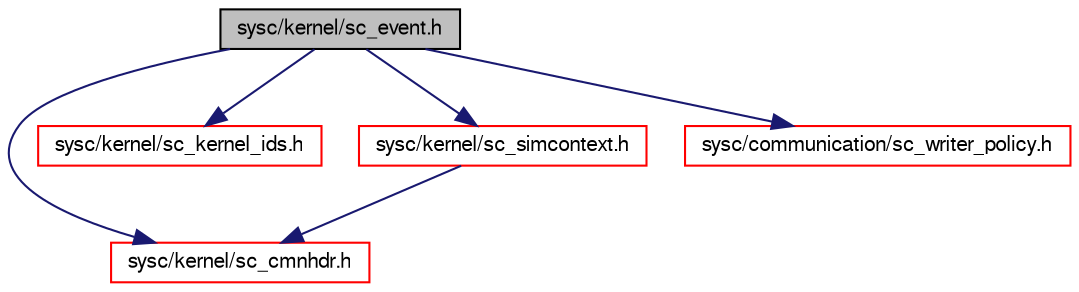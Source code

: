 digraph G
{
  edge [fontname="FreeSans",fontsize="10",labelfontname="FreeSans",labelfontsize="10"];
  node [fontname="FreeSans",fontsize="10",shape=record];
  Node1 [label="sysc/kernel/sc_event.h",height=0.2,width=0.4,color="black", fillcolor="grey75", style="filled" fontcolor="black"];
  Node1 -> Node2 [color="midnightblue",fontsize="10",style="solid",fontname="FreeSans"];
  Node2 [label="sysc/kernel/sc_cmnhdr.h",height=0.2,width=0.4,color="red", fillcolor="white", style="filled",URL="$a00343.html"];
  Node1 -> Node3 [color="midnightblue",fontsize="10",style="solid",fontname="FreeSans"];
  Node3 [label="sysc/kernel/sc_kernel_ids.h",height=0.2,width=0.4,color="red", fillcolor="white", style="filled",URL="$a00355.html"];
  Node1 -> Node4 [color="midnightblue",fontsize="10",style="solid",fontname="FreeSans"];
  Node4 [label="sysc/kernel/sc_simcontext.h",height=0.2,width=0.4,color="red", fillcolor="white", style="filled",URL="$a00372.html"];
  Node4 -> Node2 [color="midnightblue",fontsize="10",style="solid",fontname="FreeSans"];
  Node1 -> Node5 [color="midnightblue",fontsize="10",style="solid",fontname="FreeSans"];
  Node5 [label="sysc/communication/sc_writer_policy.h",height=0.2,width=0.4,color="red", fillcolor="white", style="filled",URL="$a00295.html"];
}
